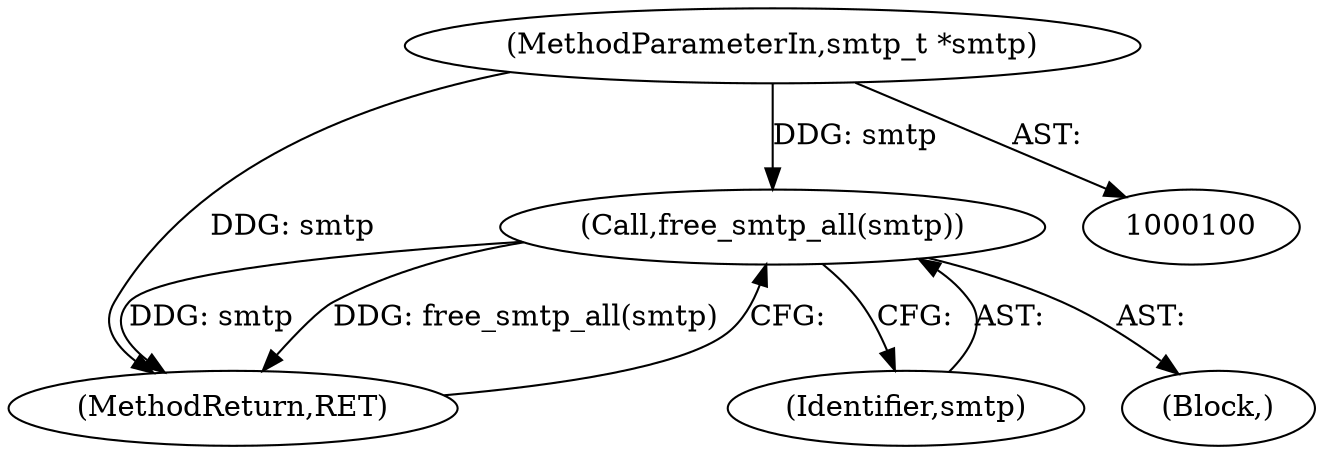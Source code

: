 digraph "0_keepalived_04f2d32871bb3b11d7dc024039952f2fe2750306_1@API" {
"1000156" [label="(Call,free_smtp_all(smtp))"];
"1000101" [label="(MethodParameterIn,smtp_t *smtp)"];
"1000157" [label="(Identifier,smtp)"];
"1000158" [label="(MethodReturn,RET)"];
"1000156" [label="(Call,free_smtp_all(smtp))"];
"1000101" [label="(MethodParameterIn,smtp_t *smtp)"];
"1000102" [label="(Block,)"];
"1000156" -> "1000102"  [label="AST: "];
"1000156" -> "1000157"  [label="CFG: "];
"1000157" -> "1000156"  [label="AST: "];
"1000158" -> "1000156"  [label="CFG: "];
"1000156" -> "1000158"  [label="DDG: smtp"];
"1000156" -> "1000158"  [label="DDG: free_smtp_all(smtp)"];
"1000101" -> "1000156"  [label="DDG: smtp"];
"1000101" -> "1000100"  [label="AST: "];
"1000101" -> "1000158"  [label="DDG: smtp"];
}
